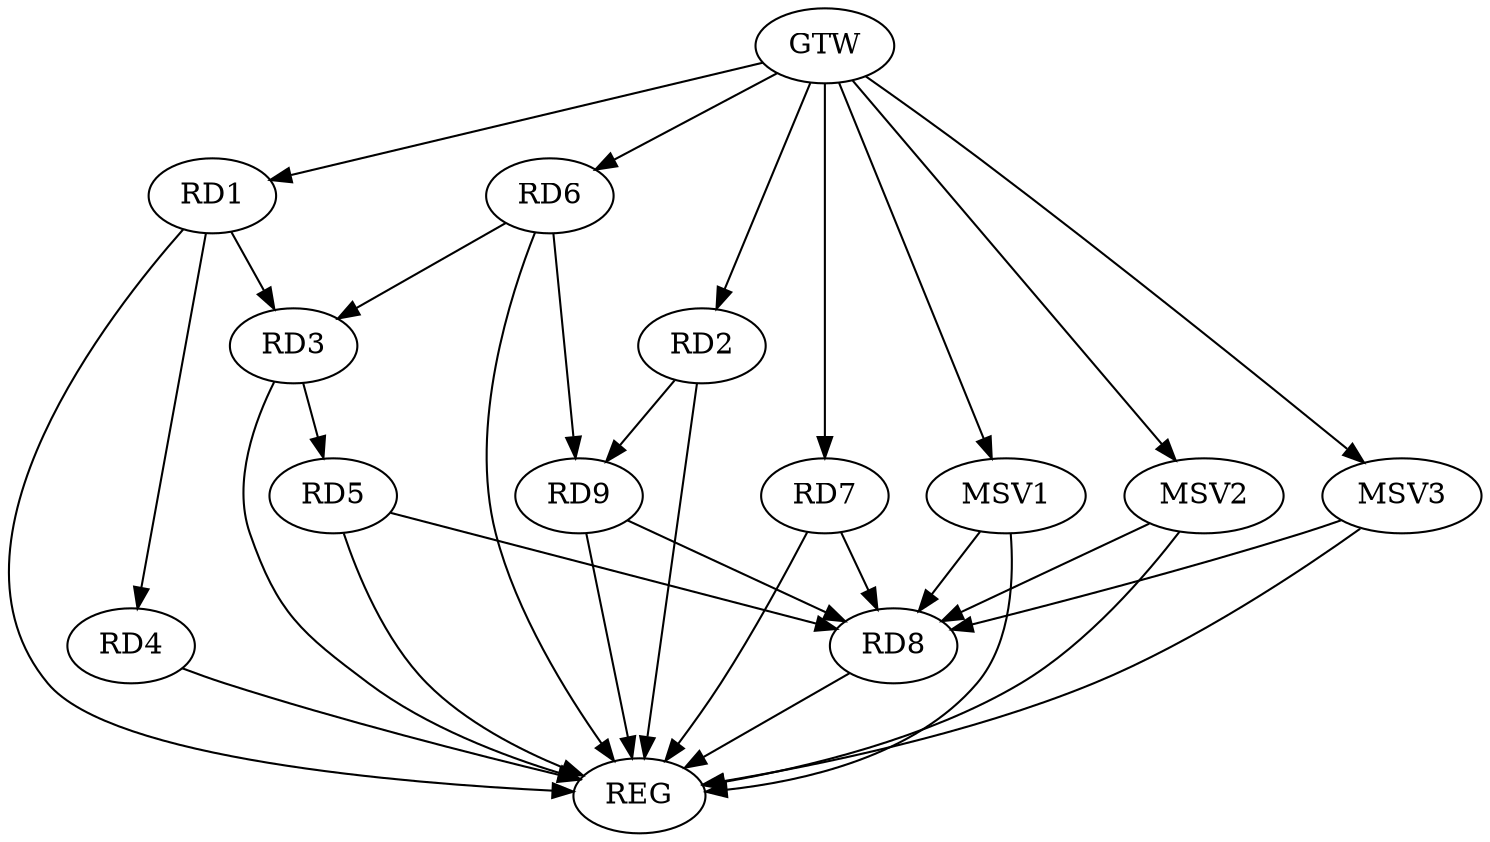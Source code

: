 strict digraph G {
  RD1 [ label="RD1" ];
  RD2 [ label="RD2" ];
  RD3 [ label="RD3" ];
  RD4 [ label="RD4" ];
  RD5 [ label="RD5" ];
  RD6 [ label="RD6" ];
  RD7 [ label="RD7" ];
  RD8 [ label="RD8" ];
  RD9 [ label="RD9" ];
  GTW [ label="GTW" ];
  REG [ label="REG" ];
  MSV1 [ label="MSV1" ];
  MSV2 [ label="MSV2" ];
  MSV3 [ label="MSV3" ];
  RD1 -> RD3;
  RD1 -> RD4;
  RD2 -> RD9;
  RD3 -> RD5;
  RD6 -> RD3;
  RD5 -> RD8;
  RD6 -> RD9;
  RD7 -> RD8;
  RD9 -> RD8;
  GTW -> RD1;
  GTW -> RD2;
  GTW -> RD6;
  GTW -> RD7;
  RD1 -> REG;
  RD2 -> REG;
  RD3 -> REG;
  RD4 -> REG;
  RD5 -> REG;
  RD6 -> REG;
  RD7 -> REG;
  RD8 -> REG;
  RD9 -> REG;
  MSV1 -> RD8;
  GTW -> MSV1;
  MSV1 -> REG;
  MSV2 -> RD8;
  GTW -> MSV2;
  MSV2 -> REG;
  MSV3 -> RD8;
  GTW -> MSV3;
  MSV3 -> REG;
}

